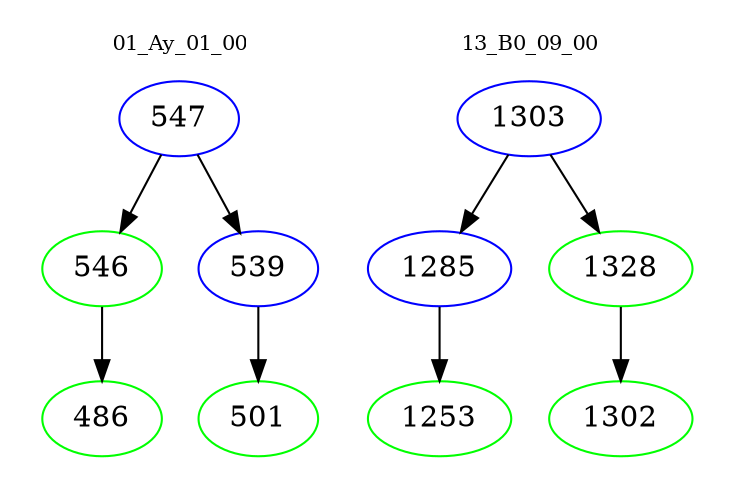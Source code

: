 digraph{
subgraph cluster_0 {
color = white
label = "01_Ay_01_00";
fontsize=10;
T0_547 [label="547", color="blue"]
T0_547 -> T0_546 [color="black"]
T0_546 [label="546", color="green"]
T0_546 -> T0_486 [color="black"]
T0_486 [label="486", color="green"]
T0_547 -> T0_539 [color="black"]
T0_539 [label="539", color="blue"]
T0_539 -> T0_501 [color="black"]
T0_501 [label="501", color="green"]
}
subgraph cluster_1 {
color = white
label = "13_B0_09_00";
fontsize=10;
T1_1303 [label="1303", color="blue"]
T1_1303 -> T1_1285 [color="black"]
T1_1285 [label="1285", color="blue"]
T1_1285 -> T1_1253 [color="black"]
T1_1253 [label="1253", color="green"]
T1_1303 -> T1_1328 [color="black"]
T1_1328 [label="1328", color="green"]
T1_1328 -> T1_1302 [color="black"]
T1_1302 [label="1302", color="green"]
}
}
